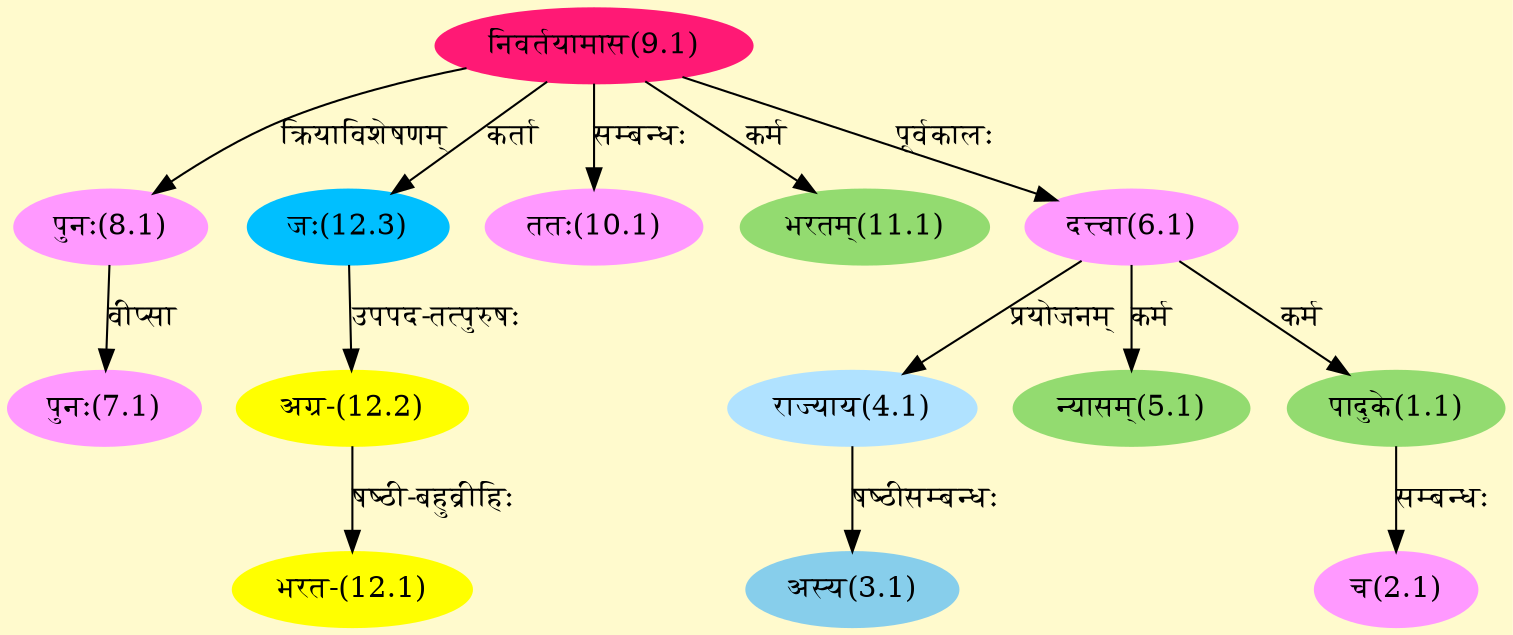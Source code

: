 digraph G{
rankdir=BT;
 compound=true;
 bgcolor="lemonchiffon1";
Node1_1 [style=filled, color="#93DB70" label = "पादुके(1.1)"]
Node6_1 [style=filled, color="#FF99FF" label = "दत्त्वा(6.1)"]
Node2_1 [style=filled, color="#FF99FF" label = "च(2.1)"]
Node3_1 [style=filled, color="#87CEEB" label = "अस्य(3.1)"]
Node4_1 [style=filled, color="#B0E2FF" label = "राज्याय(4.1)"]
Node5_1 [style=filled, color="#93DB70" label = "न्यासम्(5.1)"]
Node9_1 [style=filled, color="#FF1975" label = "निवर्तयामास(9.1)"]
Node7_1 [style=filled, color="#FF99FF" label = "पुनः(7.1)"]
Node8_1 [style=filled, color="#FF99FF" label = "पुनः(8.1)"]
Node12_3 [style=filled, color="#00BFFF" label = "जः(12.3)"]
Node [style=filled, color="" label = "()"]
Node10_1 [style=filled, color="#FF99FF" label = "ततः(10.1)"]
Node11_1 [style=filled, color="#93DB70" label = "भरतम्(11.1)"]
Node12_1 [style=filled, color="#FFFF00" label = "भरत-(12.1)"]
Node12_2 [style=filled, color="#FFFF00" label = "अग्र-(12.2)"]
/* Start of Relations section */

Node1_1 -> Node6_1 [  label="कर्म"  dir="back" ]
Node2_1 -> Node1_1 [  label="सम्बन्धः"  dir="back" ]
Node3_1 -> Node4_1 [  label="षष्ठीसम्बन्धः"  dir="back" ]
Node4_1 -> Node6_1 [  label="प्रयोजनम्"  dir="back" ]
Node5_1 -> Node6_1 [  label="कर्म"  dir="back" ]
Node6_1 -> Node9_1 [  label="पूर्वकालः"  dir="back" ]
Node7_1 -> Node8_1 [  label="वीप्सा"  dir="back" ]
Node8_1 -> Node9_1 [  label="क्रियाविशेषणम्"  dir="back" ]
Node10_1 -> Node9_1 [  label="सम्बन्धः"  dir="back" ]
Node11_1 -> Node9_1 [  label="कर्म"  dir="back" ]
Node12_1 -> Node12_2 [  label="षष्ठी-बहुव्रीहिः"  dir="back" ]
Node12_2 -> Node12_3 [  label="उपपद-तत्पुरुषः"  dir="back" ]
Node12_3 -> Node9_1 [  label="कर्ता"  dir="back" ]
}

